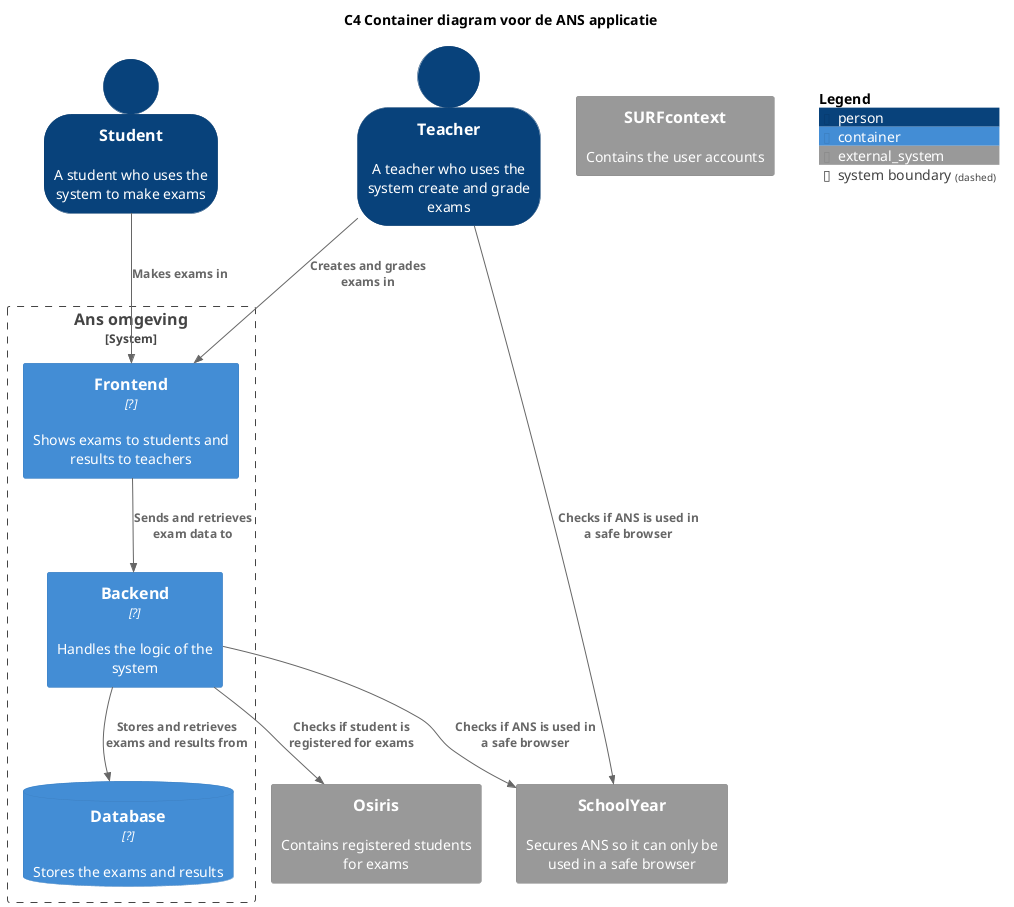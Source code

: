@startuml
title C4 Container diagram voor de ANS applicatie
!include <C4/C4_Container.puml>
'!include https://raw.githubusercontent.com/plantuml-stdlib/C4-PlantUML/master/C4_Context.puml

top to bottom direction

'LAYOUT_WITH_LEGEND()
SHOW_PERSON_OUTLINE()

Person(student, "Student", "A student who uses the system to make exams")
Person(teacher, "Teacher", "A teacher who uses the system create and grade exams")

System_Boundary(system, "Ans omgeving") {
    Container(frontend, "Frontend", "?", "Shows exams to students and results to teachers")
    Container(backend, "Backend", "?", "Handles the logic of the system")
    ContainerDb(db, "Database", "?", "Stores the exams and results")
}

Rel(student, frontend, "Makes exams in")
Rel(teacher, frontend, "Creates and grades exams in")

Rel(frontend, backend, "Sends and retrieves exam data to")
Rel(backend, db, "Stores and retrieves exams and results from")

System_Ext(osiris, "Osiris", "Contains registered students for exams")
System_Ext(schoolyear, "SchoolYear", "Secures ANS so it can only be used in a safe browser")
System_Ext(surfcontext, "SURFcontext", "Contains the user accounts")
Rel(backend, osiris, "Checks if student is registered for exams")
Rel(backend, schoolyear, "Checks if ANS is used in a safe browser")
Rel(teacher, schoolyear, "Checks if ANS is used in a safe browser")

'Rel(ans, osiris, "Checks if student is registered for exams")
'Rel(ans, schoolyear, "Checks if ANS is used in a safe browser")
'Rel(ans, surfcontext, "Contains the user accounts")
'Rel(teacher, schoolyear, "Checks if ANS is used in a safe browser")

SHOW_FLOATING_LEGEND()

@enduml
